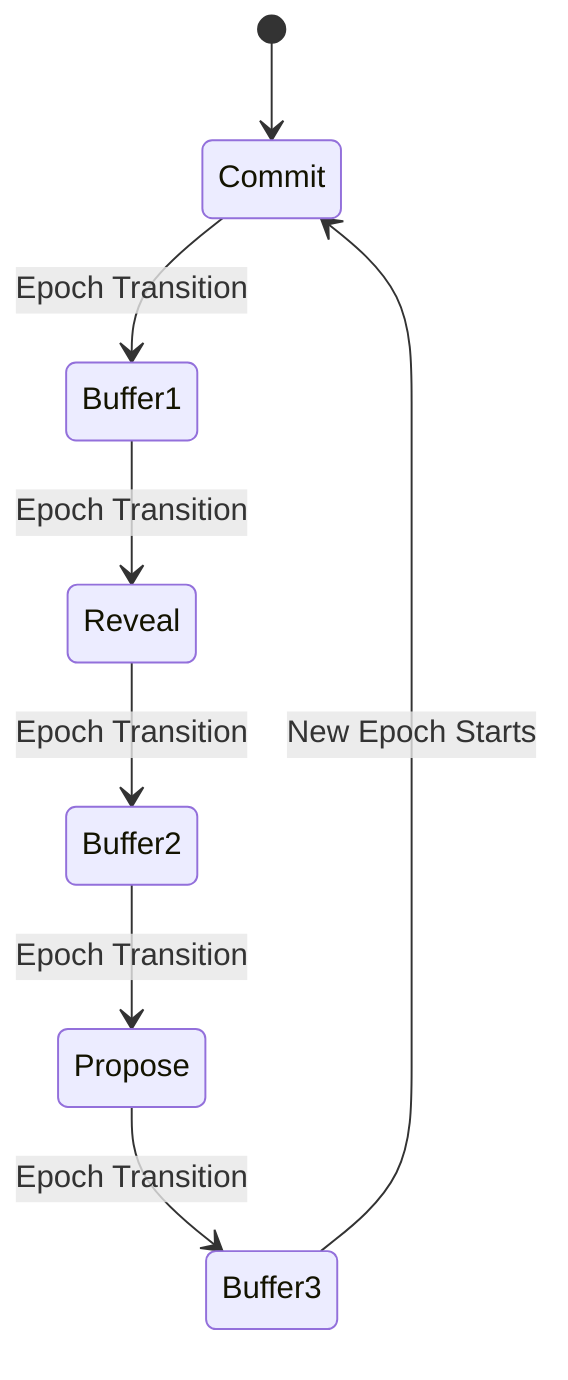 stateDiagram-v2
    [*] --> Commit
    Commit --> Buffer1 : Epoch Transition
    Buffer1 --> Reveal : Epoch Transition
    Reveal --> Buffer2 : Epoch Transition
    Buffer2 --> Propose : Epoch Transition
    Propose --> Buffer3 : Epoch Transition
    Buffer3 --> Commit : New Epoch Starts